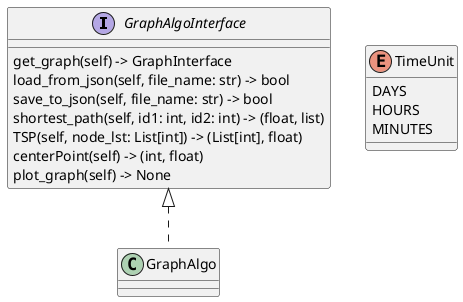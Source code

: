 @startuml
'https://plantuml.com/class-diagram

interface GraphAlgoInterface {

 get_graph(self) -> GraphInterface
 load_from_json(self, file_name: str) -> bool
 save_to_json(self, file_name: str) -> bool
 shortest_path(self, id1: int, id2: int) -> (float, list)
 TSP(self, node_lst: List[int]) -> (List[int], float)
 centerPoint(self) -> (int, float)
 plot_graph(self) -> None

}

class GraphAlgo implements GraphAlgoInterface{

}

enum TimeUnit {
DAYS
HOURS
MINUTES
}

@enduml